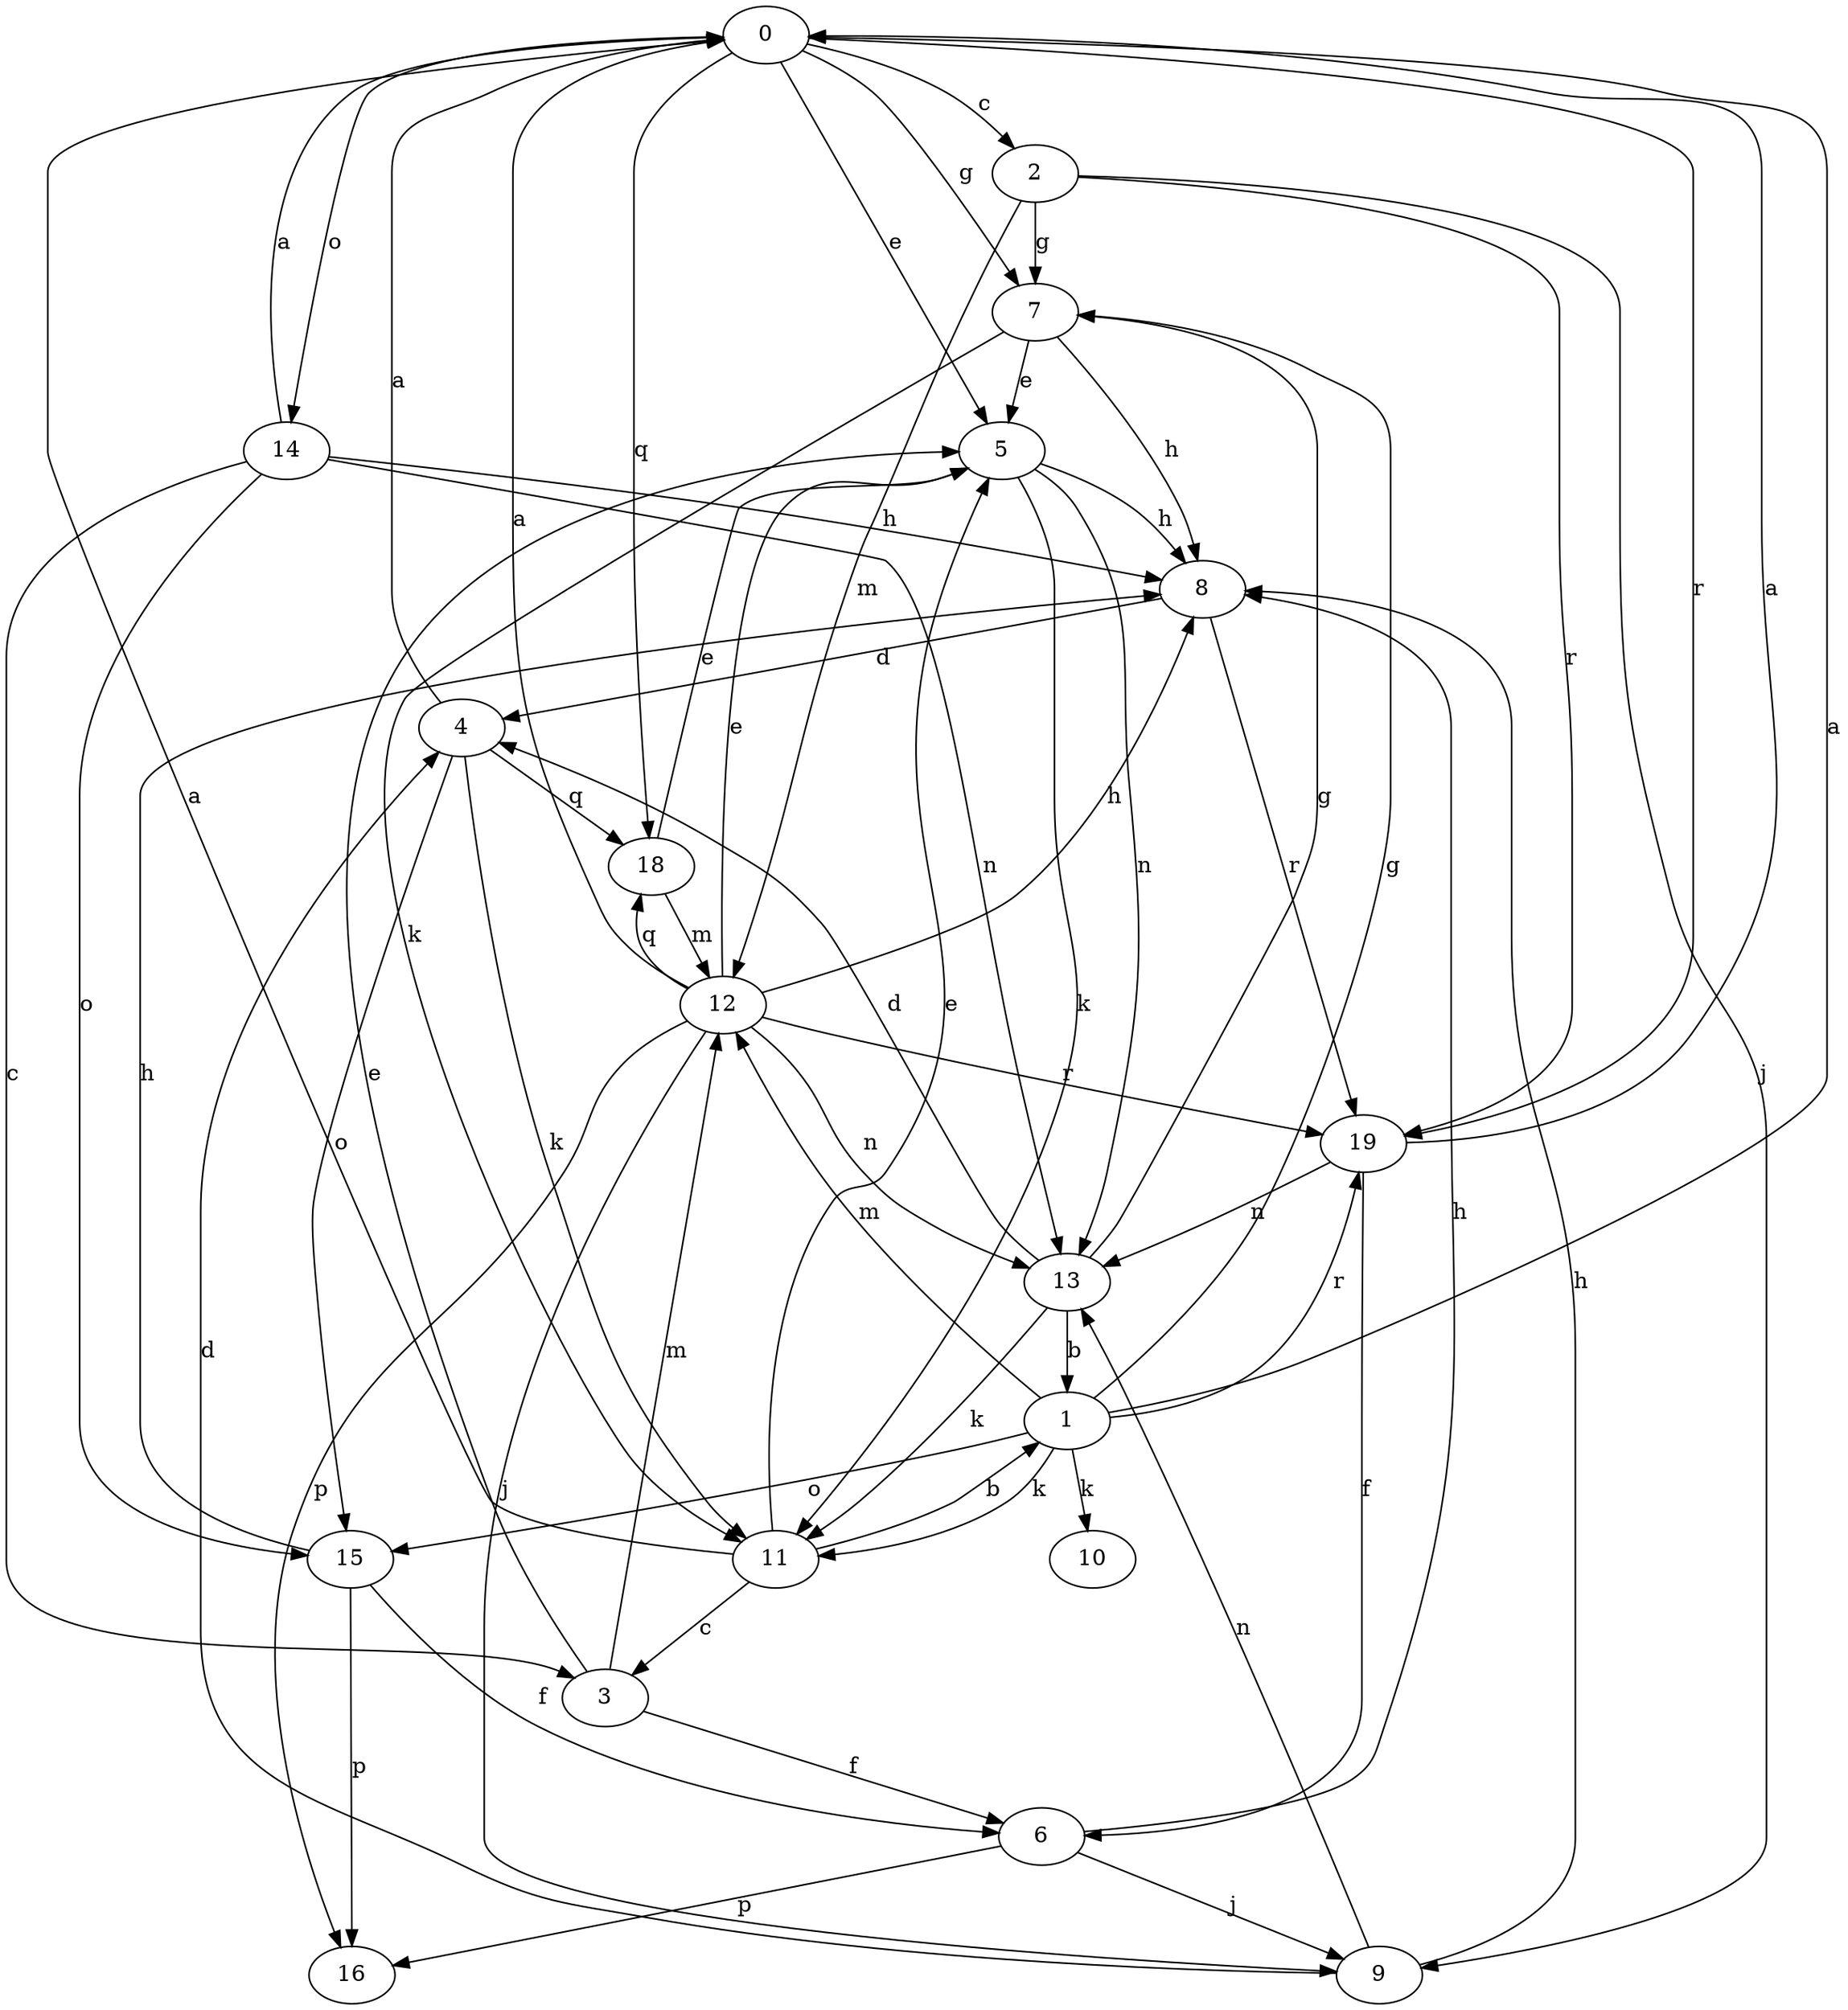 strict digraph  {
0;
1;
2;
3;
4;
5;
6;
7;
8;
9;
10;
11;
12;
13;
14;
15;
16;
18;
19;
0 -> 2  [label=c];
0 -> 5  [label=e];
0 -> 7  [label=g];
0 -> 14  [label=o];
0 -> 18  [label=q];
0 -> 19  [label=r];
1 -> 0  [label=a];
1 -> 7  [label=g];
1 -> 10  [label=k];
1 -> 11  [label=k];
1 -> 12  [label=m];
1 -> 15  [label=o];
1 -> 19  [label=r];
2 -> 7  [label=g];
2 -> 9  [label=j];
2 -> 12  [label=m];
2 -> 19  [label=r];
3 -> 5  [label=e];
3 -> 6  [label=f];
3 -> 12  [label=m];
4 -> 0  [label=a];
4 -> 11  [label=k];
4 -> 15  [label=o];
4 -> 18  [label=q];
5 -> 8  [label=h];
5 -> 11  [label=k];
5 -> 13  [label=n];
6 -> 8  [label=h];
6 -> 9  [label=j];
6 -> 16  [label=p];
7 -> 5  [label=e];
7 -> 8  [label=h];
7 -> 11  [label=k];
8 -> 4  [label=d];
8 -> 19  [label=r];
9 -> 4  [label=d];
9 -> 8  [label=h];
9 -> 13  [label=n];
11 -> 0  [label=a];
11 -> 1  [label=b];
11 -> 3  [label=c];
11 -> 5  [label=e];
12 -> 0  [label=a];
12 -> 5  [label=e];
12 -> 8  [label=h];
12 -> 9  [label=j];
12 -> 13  [label=n];
12 -> 16  [label=p];
12 -> 18  [label=q];
12 -> 19  [label=r];
13 -> 1  [label=b];
13 -> 4  [label=d];
13 -> 7  [label=g];
13 -> 11  [label=k];
14 -> 0  [label=a];
14 -> 3  [label=c];
14 -> 8  [label=h];
14 -> 13  [label=n];
14 -> 15  [label=o];
15 -> 6  [label=f];
15 -> 8  [label=h];
15 -> 16  [label=p];
18 -> 5  [label=e];
18 -> 12  [label=m];
19 -> 0  [label=a];
19 -> 6  [label=f];
19 -> 13  [label=n];
}
